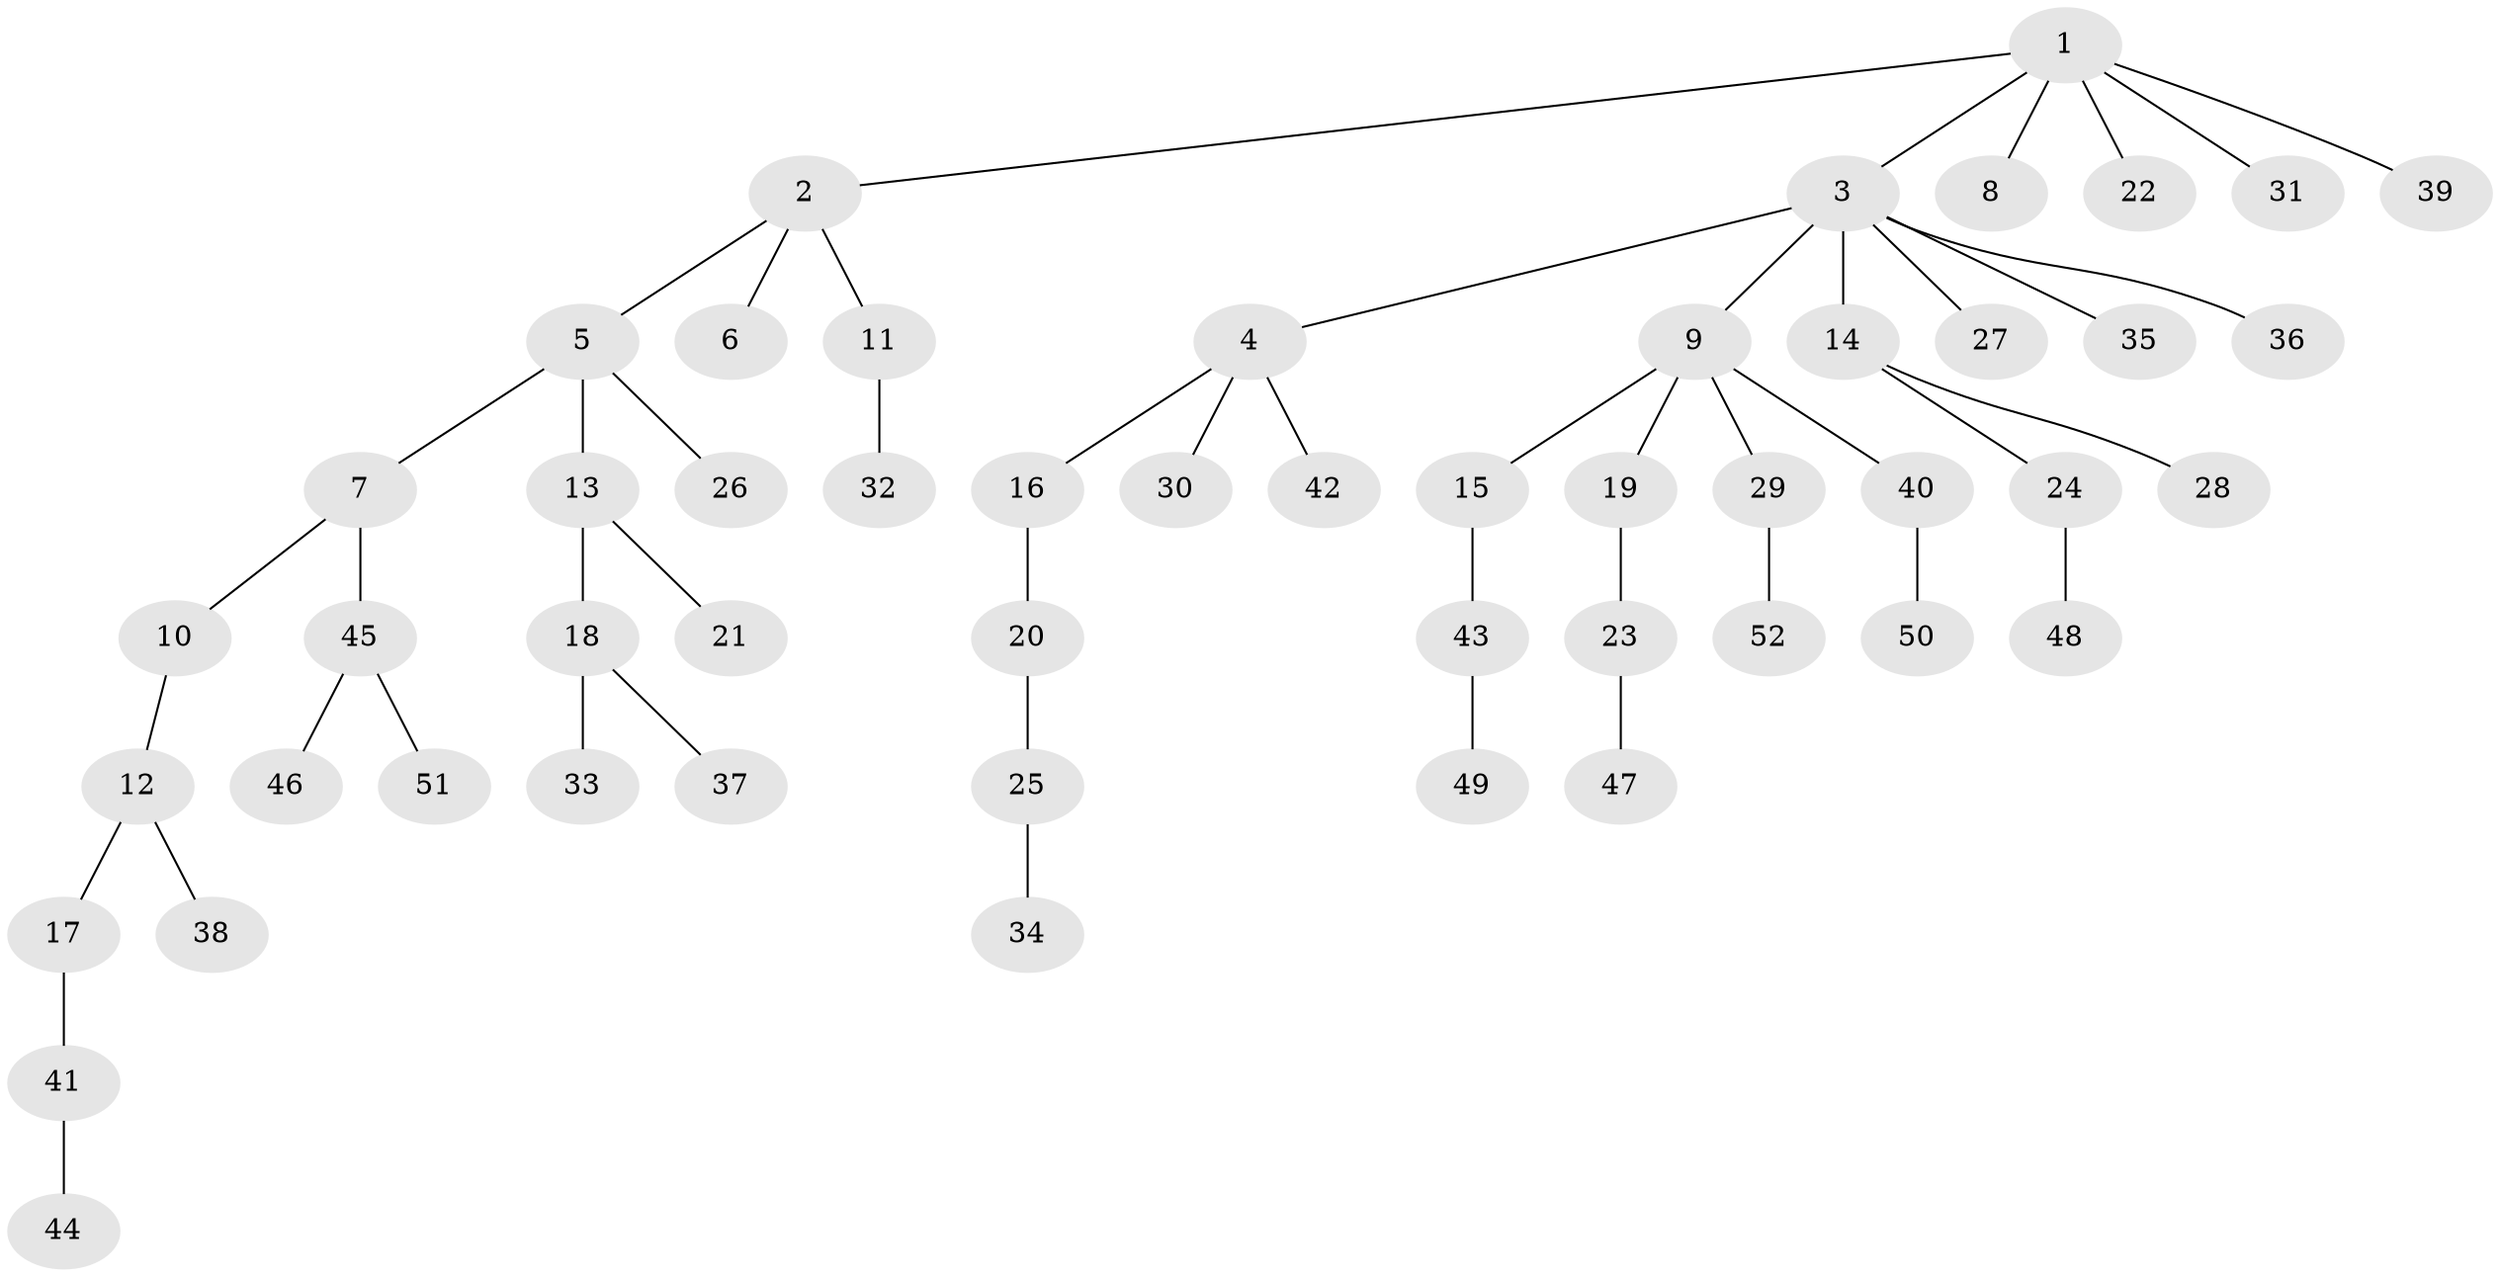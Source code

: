 // Generated by graph-tools (version 1.1) at 2025/26/03/09/25 03:26:26]
// undirected, 52 vertices, 51 edges
graph export_dot {
graph [start="1"]
  node [color=gray90,style=filled];
  1;
  2;
  3;
  4;
  5;
  6;
  7;
  8;
  9;
  10;
  11;
  12;
  13;
  14;
  15;
  16;
  17;
  18;
  19;
  20;
  21;
  22;
  23;
  24;
  25;
  26;
  27;
  28;
  29;
  30;
  31;
  32;
  33;
  34;
  35;
  36;
  37;
  38;
  39;
  40;
  41;
  42;
  43;
  44;
  45;
  46;
  47;
  48;
  49;
  50;
  51;
  52;
  1 -- 2;
  1 -- 3;
  1 -- 8;
  1 -- 22;
  1 -- 31;
  1 -- 39;
  2 -- 5;
  2 -- 6;
  2 -- 11;
  3 -- 4;
  3 -- 9;
  3 -- 14;
  3 -- 27;
  3 -- 35;
  3 -- 36;
  4 -- 16;
  4 -- 30;
  4 -- 42;
  5 -- 7;
  5 -- 13;
  5 -- 26;
  7 -- 10;
  7 -- 45;
  9 -- 15;
  9 -- 19;
  9 -- 29;
  9 -- 40;
  10 -- 12;
  11 -- 32;
  12 -- 17;
  12 -- 38;
  13 -- 18;
  13 -- 21;
  14 -- 24;
  14 -- 28;
  15 -- 43;
  16 -- 20;
  17 -- 41;
  18 -- 33;
  18 -- 37;
  19 -- 23;
  20 -- 25;
  23 -- 47;
  24 -- 48;
  25 -- 34;
  29 -- 52;
  40 -- 50;
  41 -- 44;
  43 -- 49;
  45 -- 46;
  45 -- 51;
}

